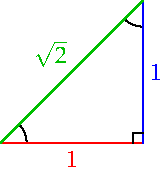 settings.tex="pdflatex";

texpreamble("\usepackage{amsmath}
\usepackage{amsthm,amssymb}
\usepackage{mathpazo}
\usepackage[svgnames]{xcolor}
");
import graph;

size(0,85);

real th=45;

pair O=(0,0);
pair A=dir(th);
pair X=(A.x,0);
draw(arc(O,O+0.13unit(X-O),O+0.13unit(A-O)));
draw(arc(A,A+0.13unit(O-A),A+0.13unit(X-A)));

draw("$1$",O--X,red);
draw("$1$",X--A,blue);
draw("$\sqrt 2$",A--O,heavygreen);

draw(X-(0.05,0)--(A.x-0.05,0.05)--(A.x,0.05));